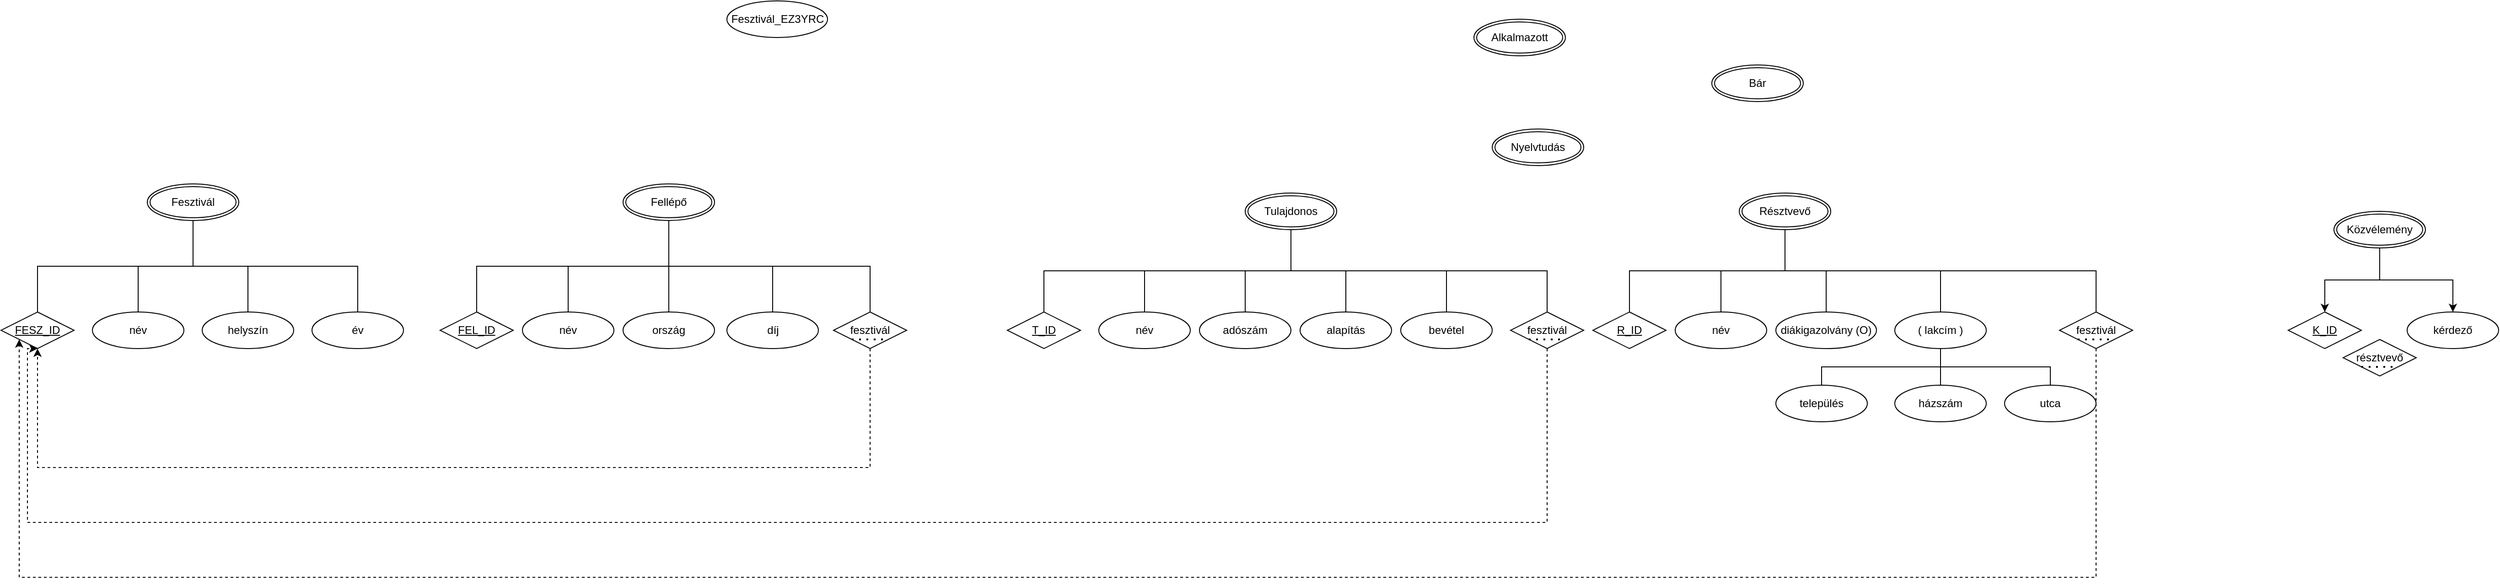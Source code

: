 <mxfile version="22.0.8" type="github">
  <diagram name="1 oldal" id="7Gm-jjUQWlPTQZy7TqSw">
    <mxGraphModel dx="2261" dy="1959" grid="1" gridSize="10" guides="1" tooltips="1" connect="1" arrows="1" fold="1" page="1" pageScale="1" pageWidth="827" pageHeight="1169" math="0" shadow="0">
      <root>
        <mxCell id="0" />
        <mxCell id="1" parent="0" />
        <mxCell id="E2DOWcGBg2nSnPcpl_ZB-1" value="Fesztivál_EZ3YRC" style="ellipse;whiteSpace=wrap;html=1;align=center;" parent="1" vertex="1">
          <mxGeometry x="363.5" y="-40" width="110" height="40" as="geometry" />
        </mxCell>
        <mxCell id="E2DOWcGBg2nSnPcpl_ZB-14" style="edgeStyle=orthogonalEdgeStyle;rounded=0;orthogonalLoop=1;jettySize=auto;html=1;exitX=0.5;exitY=1;exitDx=0;exitDy=0;entryX=0.5;entryY=0;entryDx=0;entryDy=0;endArrow=none;endFill=0;" parent="1" source="E2DOWcGBg2nSnPcpl_ZB-2" target="E2DOWcGBg2nSnPcpl_ZB-9" edge="1">
          <mxGeometry relative="1" as="geometry" />
        </mxCell>
        <mxCell id="E2DOWcGBg2nSnPcpl_ZB-15" style="edgeStyle=orthogonalEdgeStyle;rounded=0;orthogonalLoop=1;jettySize=auto;html=1;exitX=0.5;exitY=1;exitDx=0;exitDy=0;entryX=0.5;entryY=0;entryDx=0;entryDy=0;endArrow=none;endFill=0;" parent="1" source="E2DOWcGBg2nSnPcpl_ZB-2" target="E2DOWcGBg2nSnPcpl_ZB-11" edge="1">
          <mxGeometry relative="1" as="geometry" />
        </mxCell>
        <mxCell id="E2DOWcGBg2nSnPcpl_ZB-16" style="edgeStyle=orthogonalEdgeStyle;rounded=0;orthogonalLoop=1;jettySize=auto;html=1;exitX=0.5;exitY=1;exitDx=0;exitDy=0;entryX=0.5;entryY=0;entryDx=0;entryDy=0;endArrow=none;endFill=0;" parent="1" source="E2DOWcGBg2nSnPcpl_ZB-2" target="E2DOWcGBg2nSnPcpl_ZB-12" edge="1">
          <mxGeometry relative="1" as="geometry" />
        </mxCell>
        <mxCell id="E2DOWcGBg2nSnPcpl_ZB-17" style="edgeStyle=orthogonalEdgeStyle;rounded=0;orthogonalLoop=1;jettySize=auto;html=1;exitX=0.5;exitY=1;exitDx=0;exitDy=0;entryX=0.5;entryY=0;entryDx=0;entryDy=0;endArrow=none;endFill=0;" parent="1" source="E2DOWcGBg2nSnPcpl_ZB-2" target="E2DOWcGBg2nSnPcpl_ZB-13" edge="1">
          <mxGeometry relative="1" as="geometry" />
        </mxCell>
        <mxCell id="E2DOWcGBg2nSnPcpl_ZB-2" value="Fesztivál" style="ellipse;shape=doubleEllipse;margin=3;whiteSpace=wrap;html=1;align=center;" parent="1" vertex="1">
          <mxGeometry x="-270" y="160" width="100" height="40" as="geometry" />
        </mxCell>
        <mxCell id="E2DOWcGBg2nSnPcpl_ZB-20" style="edgeStyle=orthogonalEdgeStyle;rounded=0;orthogonalLoop=1;jettySize=auto;html=1;exitX=0.5;exitY=1;exitDx=0;exitDy=0;entryX=0.5;entryY=0;entryDx=0;entryDy=0;endArrow=none;endFill=0;" parent="1" source="E2DOWcGBg2nSnPcpl_ZB-3" target="E2DOWcGBg2nSnPcpl_ZB-18" edge="1">
          <mxGeometry relative="1" as="geometry" />
        </mxCell>
        <mxCell id="E2DOWcGBg2nSnPcpl_ZB-24" style="edgeStyle=orthogonalEdgeStyle;rounded=0;orthogonalLoop=1;jettySize=auto;html=1;exitX=0.5;exitY=1;exitDx=0;exitDy=0;endArrow=none;endFill=0;" parent="1" source="E2DOWcGBg2nSnPcpl_ZB-3" target="E2DOWcGBg2nSnPcpl_ZB-21" edge="1">
          <mxGeometry relative="1" as="geometry" />
        </mxCell>
        <mxCell id="E2DOWcGBg2nSnPcpl_ZB-25" style="edgeStyle=orthogonalEdgeStyle;rounded=0;orthogonalLoop=1;jettySize=auto;html=1;exitX=0.5;exitY=1;exitDx=0;exitDy=0;entryX=0.5;entryY=0;entryDx=0;entryDy=0;endArrow=none;endFill=0;" parent="1" source="E2DOWcGBg2nSnPcpl_ZB-3" target="E2DOWcGBg2nSnPcpl_ZB-22" edge="1">
          <mxGeometry relative="1" as="geometry" />
        </mxCell>
        <mxCell id="E2DOWcGBg2nSnPcpl_ZB-26" style="edgeStyle=orthogonalEdgeStyle;rounded=0;orthogonalLoop=1;jettySize=auto;html=1;exitX=0.5;exitY=1;exitDx=0;exitDy=0;entryX=0.5;entryY=0;entryDx=0;entryDy=0;endArrow=none;endFill=0;" parent="1" source="E2DOWcGBg2nSnPcpl_ZB-3" target="E2DOWcGBg2nSnPcpl_ZB-23" edge="1">
          <mxGeometry relative="1" as="geometry" />
        </mxCell>
        <mxCell id="E2DOWcGBg2nSnPcpl_ZB-32" style="edgeStyle=orthogonalEdgeStyle;rounded=0;orthogonalLoop=1;jettySize=auto;html=1;exitX=0.5;exitY=1;exitDx=0;exitDy=0;entryX=0.5;entryY=0;entryDx=0;entryDy=0;endArrow=none;endFill=0;" parent="1" source="E2DOWcGBg2nSnPcpl_ZB-3" target="E2DOWcGBg2nSnPcpl_ZB-28" edge="1">
          <mxGeometry relative="1" as="geometry" />
        </mxCell>
        <mxCell id="E2DOWcGBg2nSnPcpl_ZB-3" value="Fellépő" style="ellipse;shape=doubleEllipse;margin=3;whiteSpace=wrap;html=1;align=center;" parent="1" vertex="1">
          <mxGeometry x="250" y="160" width="100" height="40" as="geometry" />
        </mxCell>
        <mxCell id="E2DOWcGBg2nSnPcpl_ZB-34" style="edgeStyle=orthogonalEdgeStyle;rounded=0;orthogonalLoop=1;jettySize=auto;html=1;exitX=0.5;exitY=1;exitDx=0;exitDy=0;endArrow=none;endFill=0;" parent="1" source="E2DOWcGBg2nSnPcpl_ZB-4" target="E2DOWcGBg2nSnPcpl_ZB-33" edge="1">
          <mxGeometry relative="1" as="geometry" />
        </mxCell>
        <mxCell id="E2DOWcGBg2nSnPcpl_ZB-39" style="edgeStyle=orthogonalEdgeStyle;rounded=0;orthogonalLoop=1;jettySize=auto;html=1;exitX=0.5;exitY=1;exitDx=0;exitDy=0;entryX=0.5;entryY=0;entryDx=0;entryDy=0;endArrow=none;endFill=0;" parent="1" source="E2DOWcGBg2nSnPcpl_ZB-4" target="E2DOWcGBg2nSnPcpl_ZB-35" edge="1">
          <mxGeometry relative="1" as="geometry" />
        </mxCell>
        <mxCell id="E2DOWcGBg2nSnPcpl_ZB-40" style="edgeStyle=orthogonalEdgeStyle;rounded=0;orthogonalLoop=1;jettySize=auto;html=1;exitX=0.5;exitY=1;exitDx=0;exitDy=0;entryX=0.5;entryY=0;entryDx=0;entryDy=0;endArrow=none;endFill=0;" parent="1" source="E2DOWcGBg2nSnPcpl_ZB-4" target="E2DOWcGBg2nSnPcpl_ZB-36" edge="1">
          <mxGeometry relative="1" as="geometry" />
        </mxCell>
        <mxCell id="E2DOWcGBg2nSnPcpl_ZB-41" style="edgeStyle=orthogonalEdgeStyle;rounded=0;orthogonalLoop=1;jettySize=auto;html=1;exitX=0.5;exitY=1;exitDx=0;exitDy=0;entryX=0.5;entryY=0;entryDx=0;entryDy=0;endArrow=none;endFill=0;" parent="1" source="E2DOWcGBg2nSnPcpl_ZB-4" target="E2DOWcGBg2nSnPcpl_ZB-37" edge="1">
          <mxGeometry relative="1" as="geometry" />
        </mxCell>
        <mxCell id="E2DOWcGBg2nSnPcpl_ZB-42" style="edgeStyle=orthogonalEdgeStyle;rounded=0;orthogonalLoop=1;jettySize=auto;html=1;exitX=0.5;exitY=1;exitDx=0;exitDy=0;entryX=0.5;entryY=0;entryDx=0;entryDy=0;endArrow=none;endFill=0;" parent="1" source="E2DOWcGBg2nSnPcpl_ZB-4" target="E2DOWcGBg2nSnPcpl_ZB-38" edge="1">
          <mxGeometry relative="1" as="geometry" />
        </mxCell>
        <mxCell id="E2DOWcGBg2nSnPcpl_ZB-46" style="edgeStyle=orthogonalEdgeStyle;rounded=0;orthogonalLoop=1;jettySize=auto;html=1;exitX=0.5;exitY=1;exitDx=0;exitDy=0;entryX=0.5;entryY=0;entryDx=0;entryDy=0;endArrow=none;endFill=0;" parent="1" source="E2DOWcGBg2nSnPcpl_ZB-4" target="E2DOWcGBg2nSnPcpl_ZB-44" edge="1">
          <mxGeometry relative="1" as="geometry" />
        </mxCell>
        <mxCell id="E2DOWcGBg2nSnPcpl_ZB-4" value="Tulajdonos" style="ellipse;shape=doubleEllipse;margin=3;whiteSpace=wrap;html=1;align=center;" parent="1" vertex="1">
          <mxGeometry x="930" y="170" width="100" height="40" as="geometry" />
        </mxCell>
        <mxCell id="E2DOWcGBg2nSnPcpl_ZB-55" style="edgeStyle=orthogonalEdgeStyle;rounded=0;orthogonalLoop=1;jettySize=auto;html=1;exitX=0.5;exitY=1;exitDx=0;exitDy=0;entryX=0.5;entryY=0;entryDx=0;entryDy=0;endArrow=none;endFill=0;" parent="1" source="E2DOWcGBg2nSnPcpl_ZB-5" target="E2DOWcGBg2nSnPcpl_ZB-50" edge="1">
          <mxGeometry relative="1" as="geometry" />
        </mxCell>
        <mxCell id="E2DOWcGBg2nSnPcpl_ZB-56" style="edgeStyle=orthogonalEdgeStyle;rounded=0;orthogonalLoop=1;jettySize=auto;html=1;exitX=0.5;exitY=1;exitDx=0;exitDy=0;entryX=0.5;entryY=0;entryDx=0;entryDy=0;endArrow=none;endFill=0;" parent="1" source="E2DOWcGBg2nSnPcpl_ZB-5" target="E2DOWcGBg2nSnPcpl_ZB-48" edge="1">
          <mxGeometry relative="1" as="geometry" />
        </mxCell>
        <mxCell id="E2DOWcGBg2nSnPcpl_ZB-57" style="edgeStyle=orthogonalEdgeStyle;rounded=0;orthogonalLoop=1;jettySize=auto;html=1;exitX=0.5;exitY=1;exitDx=0;exitDy=0;entryX=0.5;entryY=0;entryDx=0;entryDy=0;endArrow=none;endFill=0;" parent="1" source="E2DOWcGBg2nSnPcpl_ZB-5" target="E2DOWcGBg2nSnPcpl_ZB-49" edge="1">
          <mxGeometry relative="1" as="geometry" />
        </mxCell>
        <mxCell id="E2DOWcGBg2nSnPcpl_ZB-58" style="edgeStyle=orthogonalEdgeStyle;rounded=0;orthogonalLoop=1;jettySize=auto;html=1;exitX=0.5;exitY=1;exitDx=0;exitDy=0;entryX=0.5;entryY=0;entryDx=0;entryDy=0;endArrow=none;endFill=0;" parent="1" source="E2DOWcGBg2nSnPcpl_ZB-5" target="E2DOWcGBg2nSnPcpl_ZB-51" edge="1">
          <mxGeometry relative="1" as="geometry" />
        </mxCell>
        <mxCell id="E2DOWcGBg2nSnPcpl_ZB-66" style="edgeStyle=orthogonalEdgeStyle;rounded=0;orthogonalLoop=1;jettySize=auto;html=1;exitX=0.5;exitY=1;exitDx=0;exitDy=0;entryX=0.5;entryY=0;entryDx=0;entryDy=0;endArrow=none;endFill=0;" parent="1" source="E2DOWcGBg2nSnPcpl_ZB-5" target="E2DOWcGBg2nSnPcpl_ZB-63" edge="1">
          <mxGeometry relative="1" as="geometry" />
        </mxCell>
        <mxCell id="E2DOWcGBg2nSnPcpl_ZB-5" value="Résztvevő" style="ellipse;shape=doubleEllipse;margin=3;whiteSpace=wrap;html=1;align=center;" parent="1" vertex="1">
          <mxGeometry x="1470" y="170" width="100" height="40" as="geometry" />
        </mxCell>
        <mxCell id="E2DOWcGBg2nSnPcpl_ZB-6" value="Nyelvtudás" style="ellipse;shape=doubleEllipse;margin=3;whiteSpace=wrap;html=1;align=center;" parent="1" vertex="1">
          <mxGeometry x="1200" y="100" width="100" height="40" as="geometry" />
        </mxCell>
        <mxCell id="E2DOWcGBg2nSnPcpl_ZB-7" value="Bár" style="ellipse;shape=doubleEllipse;margin=3;whiteSpace=wrap;html=1;align=center;" parent="1" vertex="1">
          <mxGeometry x="1440" y="30" width="100" height="40" as="geometry" />
        </mxCell>
        <mxCell id="E2DOWcGBg2nSnPcpl_ZB-8" value="Alkalmazott" style="ellipse;shape=doubleEllipse;margin=3;whiteSpace=wrap;html=1;align=center;" parent="1" vertex="1">
          <mxGeometry x="1180" y="-20" width="100" height="40" as="geometry" />
        </mxCell>
        <mxCell id="E2DOWcGBg2nSnPcpl_ZB-9" value="&lt;u&gt;FESZ_ID&lt;/u&gt;" style="shape=rhombus;perimeter=rhombusPerimeter;whiteSpace=wrap;html=1;align=center;" parent="1" vertex="1">
          <mxGeometry x="-430" y="300" width="80" height="40" as="geometry" />
        </mxCell>
        <mxCell id="E2DOWcGBg2nSnPcpl_ZB-11" value="név" style="ellipse;whiteSpace=wrap;html=1;align=center;" parent="1" vertex="1">
          <mxGeometry x="-330" y="300" width="100" height="40" as="geometry" />
        </mxCell>
        <mxCell id="E2DOWcGBg2nSnPcpl_ZB-12" value="helyszín" style="ellipse;whiteSpace=wrap;html=1;align=center;" parent="1" vertex="1">
          <mxGeometry x="-210" y="300" width="100" height="40" as="geometry" />
        </mxCell>
        <mxCell id="E2DOWcGBg2nSnPcpl_ZB-13" value="év" style="ellipse;whiteSpace=wrap;html=1;align=center;" parent="1" vertex="1">
          <mxGeometry x="-90" y="300" width="100" height="40" as="geometry" />
        </mxCell>
        <mxCell id="E2DOWcGBg2nSnPcpl_ZB-18" value="&lt;u&gt;FEL_ID&lt;/u&gt;" style="shape=rhombus;perimeter=rhombusPerimeter;whiteSpace=wrap;html=1;align=center;" parent="1" vertex="1">
          <mxGeometry x="50" y="300" width="80" height="40" as="geometry" />
        </mxCell>
        <mxCell id="E2DOWcGBg2nSnPcpl_ZB-21" value="név" style="ellipse;whiteSpace=wrap;html=1;align=center;" parent="1" vertex="1">
          <mxGeometry x="140" y="300" width="100" height="40" as="geometry" />
        </mxCell>
        <mxCell id="E2DOWcGBg2nSnPcpl_ZB-22" value="ország" style="ellipse;whiteSpace=wrap;html=1;align=center;" parent="1" vertex="1">
          <mxGeometry x="250" y="300" width="100" height="40" as="geometry" />
        </mxCell>
        <mxCell id="E2DOWcGBg2nSnPcpl_ZB-23" value="díj" style="ellipse;whiteSpace=wrap;html=1;align=center;" parent="1" vertex="1">
          <mxGeometry x="363.5" y="300" width="100" height="40" as="geometry" />
        </mxCell>
        <mxCell id="E2DOWcGBg2nSnPcpl_ZB-30" value="" style="group" parent="1" vertex="1" connectable="0">
          <mxGeometry x="480" y="300" width="80" height="40" as="geometry" />
        </mxCell>
        <mxCell id="E2DOWcGBg2nSnPcpl_ZB-28" value="fesztivál" style="shape=rhombus;perimeter=rhombusPerimeter;whiteSpace=wrap;html=1;align=center;" parent="E2DOWcGBg2nSnPcpl_ZB-30" vertex="1">
          <mxGeometry width="80" height="40" as="geometry" />
        </mxCell>
        <mxCell id="E2DOWcGBg2nSnPcpl_ZB-29" value="" style="endArrow=none;dashed=1;html=1;dashPattern=1 3;strokeWidth=2;rounded=0;entryX=1;entryY=1;entryDx=0;entryDy=0;" parent="E2DOWcGBg2nSnPcpl_ZB-30" target="E2DOWcGBg2nSnPcpl_ZB-28" edge="1">
          <mxGeometry width="50" height="50" relative="1" as="geometry">
            <mxPoint x="20" y="30" as="sourcePoint" />
            <mxPoint x="60" y="30" as="targetPoint" />
          </mxGeometry>
        </mxCell>
        <mxCell id="E2DOWcGBg2nSnPcpl_ZB-31" style="edgeStyle=orthogonalEdgeStyle;rounded=0;orthogonalLoop=1;jettySize=auto;html=1;exitX=0.5;exitY=1;exitDx=0;exitDy=0;entryX=0.5;entryY=1;entryDx=0;entryDy=0;dashed=1;" parent="1" source="E2DOWcGBg2nSnPcpl_ZB-28" target="E2DOWcGBg2nSnPcpl_ZB-9" edge="1">
          <mxGeometry relative="1" as="geometry">
            <Array as="points">
              <mxPoint x="520" y="470" />
              <mxPoint x="-390" y="470" />
            </Array>
          </mxGeometry>
        </mxCell>
        <mxCell id="E2DOWcGBg2nSnPcpl_ZB-33" value="&lt;u&gt;T_ID&lt;/u&gt;" style="shape=rhombus;perimeter=rhombusPerimeter;whiteSpace=wrap;html=1;align=center;" parent="1" vertex="1">
          <mxGeometry x="670" y="300" width="80" height="40" as="geometry" />
        </mxCell>
        <mxCell id="E2DOWcGBg2nSnPcpl_ZB-35" value="név" style="ellipse;whiteSpace=wrap;html=1;align=center;" parent="1" vertex="1">
          <mxGeometry x="770" y="300" width="100" height="40" as="geometry" />
        </mxCell>
        <mxCell id="E2DOWcGBg2nSnPcpl_ZB-36" value="adószám" style="ellipse;whiteSpace=wrap;html=1;align=center;" parent="1" vertex="1">
          <mxGeometry x="880" y="300" width="100" height="40" as="geometry" />
        </mxCell>
        <mxCell id="E2DOWcGBg2nSnPcpl_ZB-37" value="alapítás" style="ellipse;whiteSpace=wrap;html=1;align=center;" parent="1" vertex="1">
          <mxGeometry x="990" y="300" width="100" height="40" as="geometry" />
        </mxCell>
        <mxCell id="E2DOWcGBg2nSnPcpl_ZB-38" value="bevétel" style="ellipse;whiteSpace=wrap;html=1;align=center;" parent="1" vertex="1">
          <mxGeometry x="1100" y="300" width="100" height="40" as="geometry" />
        </mxCell>
        <mxCell id="E2DOWcGBg2nSnPcpl_ZB-43" value="" style="group" parent="1" vertex="1" connectable="0">
          <mxGeometry x="1220" y="300" width="80" height="40" as="geometry" />
        </mxCell>
        <mxCell id="E2DOWcGBg2nSnPcpl_ZB-44" value="fesztivál" style="shape=rhombus;perimeter=rhombusPerimeter;whiteSpace=wrap;html=1;align=center;" parent="E2DOWcGBg2nSnPcpl_ZB-43" vertex="1">
          <mxGeometry width="80" height="40" as="geometry" />
        </mxCell>
        <mxCell id="E2DOWcGBg2nSnPcpl_ZB-45" value="" style="endArrow=none;dashed=1;html=1;dashPattern=1 3;strokeWidth=2;rounded=0;entryX=1;entryY=1;entryDx=0;entryDy=0;" parent="E2DOWcGBg2nSnPcpl_ZB-43" target="E2DOWcGBg2nSnPcpl_ZB-44" edge="1">
          <mxGeometry width="50" height="50" relative="1" as="geometry">
            <mxPoint x="20" y="30" as="sourcePoint" />
            <mxPoint x="60" y="30" as="targetPoint" />
          </mxGeometry>
        </mxCell>
        <mxCell id="E2DOWcGBg2nSnPcpl_ZB-47" style="edgeStyle=orthogonalEdgeStyle;rounded=0;orthogonalLoop=1;jettySize=auto;html=1;exitX=0.5;exitY=1;exitDx=0;exitDy=0;entryX=0.5;entryY=1;entryDx=0;entryDy=0;dashed=1;" parent="1" source="E2DOWcGBg2nSnPcpl_ZB-44" target="E2DOWcGBg2nSnPcpl_ZB-9" edge="1">
          <mxGeometry relative="1" as="geometry">
            <Array as="points">
              <mxPoint x="1260" y="530" />
              <mxPoint x="-401" y="530" />
              <mxPoint x="-401" y="340" />
            </Array>
          </mxGeometry>
        </mxCell>
        <mxCell id="E2DOWcGBg2nSnPcpl_ZB-48" value="név" style="ellipse;whiteSpace=wrap;html=1;align=center;" parent="1" vertex="1">
          <mxGeometry x="1400" y="300" width="100" height="40" as="geometry" />
        </mxCell>
        <mxCell id="E2DOWcGBg2nSnPcpl_ZB-49" value="diákigazolvány (O)" style="ellipse;whiteSpace=wrap;html=1;align=center;" parent="1" vertex="1">
          <mxGeometry x="1510" y="300" width="110" height="40" as="geometry" />
        </mxCell>
        <mxCell id="E2DOWcGBg2nSnPcpl_ZB-50" value="&lt;u&gt;R_ID&lt;/u&gt;" style="shape=rhombus;perimeter=rhombusPerimeter;whiteSpace=wrap;html=1;align=center;" parent="1" vertex="1">
          <mxGeometry x="1310" y="300" width="80" height="40" as="geometry" />
        </mxCell>
        <mxCell id="E2DOWcGBg2nSnPcpl_ZB-59" style="edgeStyle=orthogonalEdgeStyle;rounded=0;orthogonalLoop=1;jettySize=auto;html=1;exitX=0.5;exitY=1;exitDx=0;exitDy=0;entryX=0.5;entryY=0;entryDx=0;entryDy=0;endArrow=none;endFill=0;" parent="1" source="E2DOWcGBg2nSnPcpl_ZB-51" target="E2DOWcGBg2nSnPcpl_ZB-52" edge="1">
          <mxGeometry relative="1" as="geometry" />
        </mxCell>
        <mxCell id="E2DOWcGBg2nSnPcpl_ZB-60" style="edgeStyle=orthogonalEdgeStyle;rounded=0;orthogonalLoop=1;jettySize=auto;html=1;exitX=0.5;exitY=1;exitDx=0;exitDy=0;entryX=0.5;entryY=0;entryDx=0;entryDy=0;endArrow=none;endFill=0;" parent="1" source="E2DOWcGBg2nSnPcpl_ZB-51" target="E2DOWcGBg2nSnPcpl_ZB-54" edge="1">
          <mxGeometry relative="1" as="geometry" />
        </mxCell>
        <mxCell id="E2DOWcGBg2nSnPcpl_ZB-61" style="edgeStyle=orthogonalEdgeStyle;rounded=0;orthogonalLoop=1;jettySize=auto;html=1;exitX=0.5;exitY=1;exitDx=0;exitDy=0;entryX=0.5;entryY=0;entryDx=0;entryDy=0;endArrow=none;endFill=0;" parent="1" source="E2DOWcGBg2nSnPcpl_ZB-51" target="E2DOWcGBg2nSnPcpl_ZB-53" edge="1">
          <mxGeometry relative="1" as="geometry" />
        </mxCell>
        <mxCell id="E2DOWcGBg2nSnPcpl_ZB-51" value="( lakcím )" style="ellipse;whiteSpace=wrap;html=1;align=center;" parent="1" vertex="1">
          <mxGeometry x="1640" y="300" width="100" height="40" as="geometry" />
        </mxCell>
        <mxCell id="E2DOWcGBg2nSnPcpl_ZB-52" value="település" style="ellipse;whiteSpace=wrap;html=1;align=center;" parent="1" vertex="1">
          <mxGeometry x="1510" y="380" width="100" height="40" as="geometry" />
        </mxCell>
        <mxCell id="E2DOWcGBg2nSnPcpl_ZB-53" value="utca" style="ellipse;whiteSpace=wrap;html=1;align=center;" parent="1" vertex="1">
          <mxGeometry x="1760" y="380" width="100" height="40" as="geometry" />
        </mxCell>
        <mxCell id="E2DOWcGBg2nSnPcpl_ZB-54" value="házszám" style="ellipse;whiteSpace=wrap;html=1;align=center;" parent="1" vertex="1">
          <mxGeometry x="1640" y="380" width="100" height="40" as="geometry" />
        </mxCell>
        <mxCell id="E2DOWcGBg2nSnPcpl_ZB-62" value="" style="group" parent="1" vertex="1" connectable="0">
          <mxGeometry x="1820" y="300" width="80" height="40" as="geometry" />
        </mxCell>
        <mxCell id="E2DOWcGBg2nSnPcpl_ZB-63" value="fesztivál" style="shape=rhombus;perimeter=rhombusPerimeter;whiteSpace=wrap;html=1;align=center;" parent="E2DOWcGBg2nSnPcpl_ZB-62" vertex="1">
          <mxGeometry width="80" height="40" as="geometry" />
        </mxCell>
        <mxCell id="E2DOWcGBg2nSnPcpl_ZB-64" value="" style="endArrow=none;dashed=1;html=1;dashPattern=1 3;strokeWidth=2;rounded=0;entryX=1;entryY=1;entryDx=0;entryDy=0;" parent="E2DOWcGBg2nSnPcpl_ZB-62" target="E2DOWcGBg2nSnPcpl_ZB-63" edge="1">
          <mxGeometry width="50" height="50" relative="1" as="geometry">
            <mxPoint x="20" y="30" as="sourcePoint" />
            <mxPoint x="60" y="30" as="targetPoint" />
          </mxGeometry>
        </mxCell>
        <mxCell id="E2DOWcGBg2nSnPcpl_ZB-67" style="edgeStyle=orthogonalEdgeStyle;rounded=0;orthogonalLoop=1;jettySize=auto;html=1;exitX=0.5;exitY=1;exitDx=0;exitDy=0;endArrow=classic;endFill=1;dashed=1;" parent="1" source="E2DOWcGBg2nSnPcpl_ZB-63" target="E2DOWcGBg2nSnPcpl_ZB-9" edge="1">
          <mxGeometry relative="1" as="geometry">
            <mxPoint x="-410" y="380" as="targetPoint" />
            <Array as="points">
              <mxPoint x="1860" y="590" />
              <mxPoint x="-410" y="590" />
            </Array>
          </mxGeometry>
        </mxCell>
        <mxCell id="UtGRqxHP2l4uCBGU4HVe-1" style="edgeStyle=orthogonalEdgeStyle;rounded=0;orthogonalLoop=1;jettySize=auto;html=1;exitX=0.5;exitY=1;exitDx=0;exitDy=0;entryX=0.5;entryY=0;entryDx=0;entryDy=0;" edge="1" parent="1" source="E2DOWcGBg2nSnPcpl_ZB-68" target="E2DOWcGBg2nSnPcpl_ZB-69">
          <mxGeometry relative="1" as="geometry" />
        </mxCell>
        <mxCell id="UtGRqxHP2l4uCBGU4HVe-2" style="edgeStyle=orthogonalEdgeStyle;rounded=0;orthogonalLoop=1;jettySize=auto;html=1;exitX=0.5;exitY=1;exitDx=0;exitDy=0;entryX=0.5;entryY=0;entryDx=0;entryDy=0;" edge="1" parent="1" source="E2DOWcGBg2nSnPcpl_ZB-68" target="E2DOWcGBg2nSnPcpl_ZB-71">
          <mxGeometry relative="1" as="geometry" />
        </mxCell>
        <mxCell id="E2DOWcGBg2nSnPcpl_ZB-68" value="Közvélemény" style="ellipse;shape=doubleEllipse;margin=3;whiteSpace=wrap;html=1;align=center;" parent="1" vertex="1">
          <mxGeometry x="2120" y="190" width="100" height="40" as="geometry" />
        </mxCell>
        <mxCell id="E2DOWcGBg2nSnPcpl_ZB-69" value="&lt;u&gt;K_ID&lt;/u&gt;" style="shape=rhombus;perimeter=rhombusPerimeter;whiteSpace=wrap;html=1;align=center;" parent="1" vertex="1">
          <mxGeometry x="2070" y="300" width="80" height="40" as="geometry" />
        </mxCell>
        <mxCell id="E2DOWcGBg2nSnPcpl_ZB-71" value="kérdező" style="ellipse;whiteSpace=wrap;html=1;align=center;" parent="1" vertex="1">
          <mxGeometry x="2200" y="300" width="100" height="40" as="geometry" />
        </mxCell>
        <mxCell id="UtGRqxHP2l4uCBGU4HVe-3" value="résztvevő" style="shape=rhombus;perimeter=rhombusPerimeter;whiteSpace=wrap;html=1;align=center;" vertex="1" parent="1">
          <mxGeometry x="2130" y="330" width="80" height="40" as="geometry" />
        </mxCell>
        <mxCell id="UtGRqxHP2l4uCBGU4HVe-4" value="" style="endArrow=none;dashed=1;html=1;dashPattern=1 3;strokeWidth=2;rounded=0;entryX=1;entryY=1;entryDx=0;entryDy=0;" edge="1" parent="1" target="UtGRqxHP2l4uCBGU4HVe-3">
          <mxGeometry width="50" height="50" relative="1" as="geometry">
            <mxPoint x="2150" y="360" as="sourcePoint" />
            <mxPoint x="2190" y="360" as="targetPoint" />
          </mxGeometry>
        </mxCell>
      </root>
    </mxGraphModel>
  </diagram>
</mxfile>
